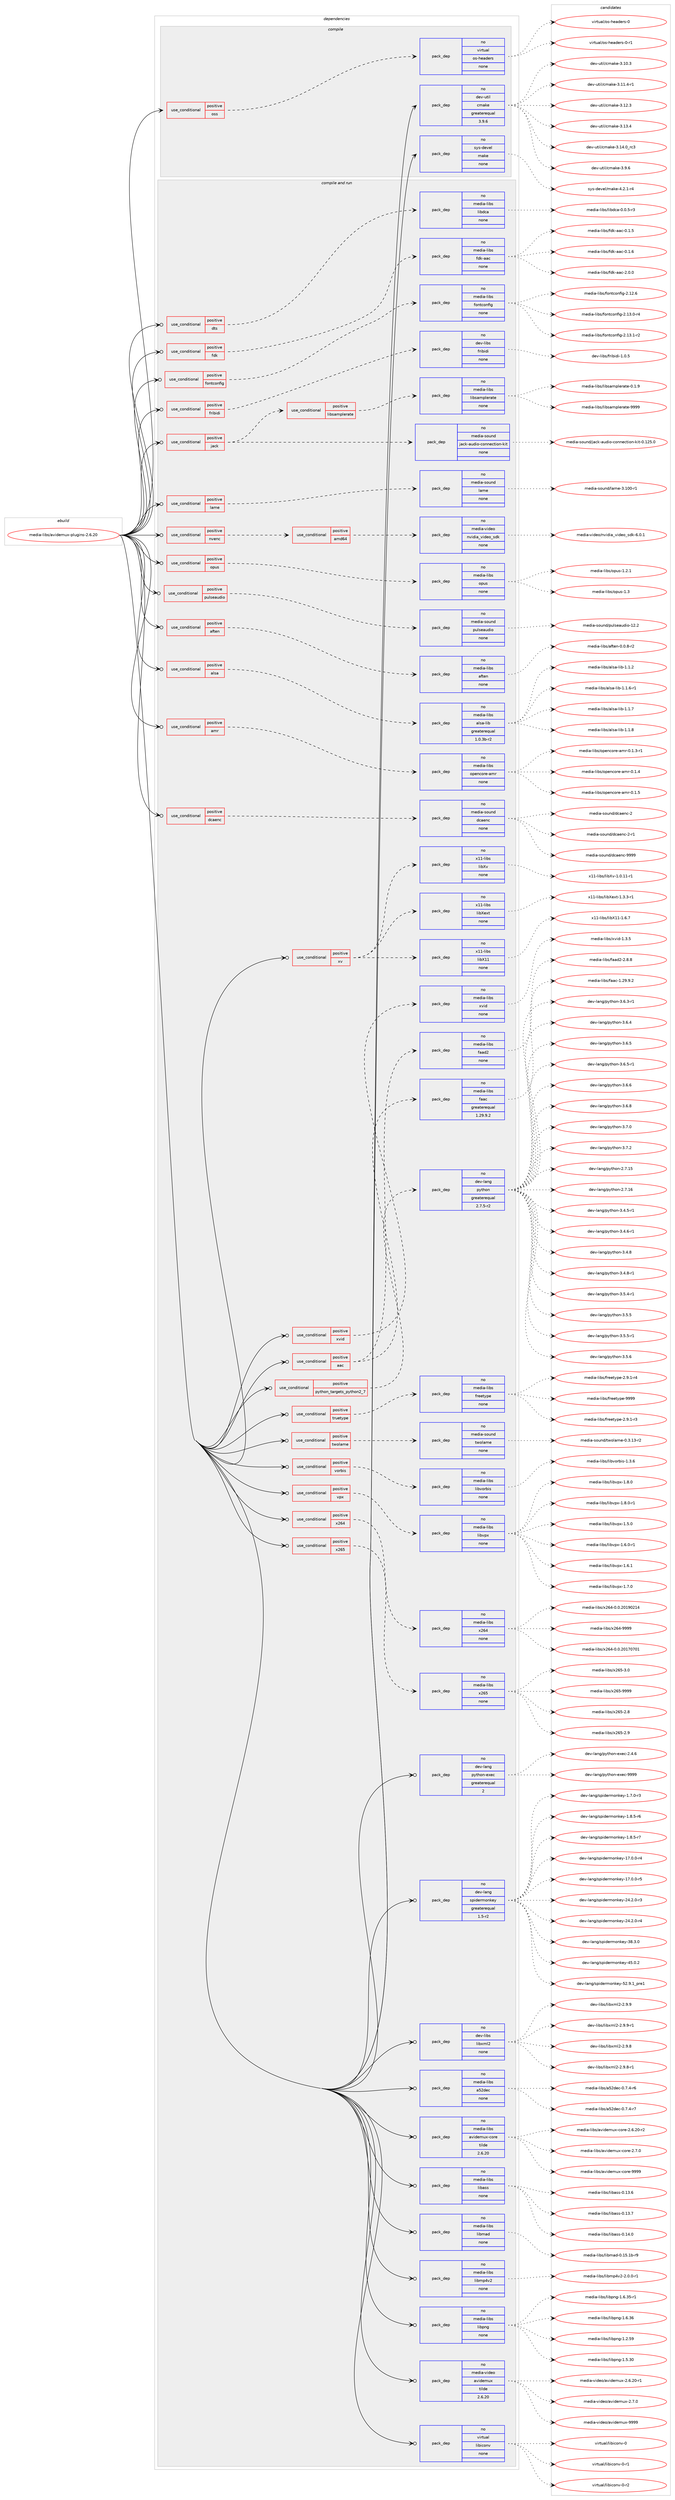 digraph prolog {

# *************
# Graph options
# *************

newrank=true;
concentrate=true;
compound=true;
graph [rankdir=LR,fontname=Helvetica,fontsize=10,ranksep=1.5];#, ranksep=2.5, nodesep=0.2];
edge  [arrowhead=vee];
node  [fontname=Helvetica,fontsize=10];

# **********
# The ebuild
# **********

subgraph cluster_leftcol {
color=gray;
rank=same;
label=<<i>ebuild</i>>;
id [label="media-libs/avidemux-plugins-2.6.20", color=red, width=4, href="../media-libs/avidemux-plugins-2.6.20.svg"];
}

# ****************
# The dependencies
# ****************

subgraph cluster_midcol {
color=gray;
label=<<i>dependencies</i>>;
subgraph cluster_compile {
fillcolor="#eeeeee";
style=filled;
label=<<i>compile</i>>;
subgraph cond433576 {
dependency1609105 [label=<<TABLE BORDER="0" CELLBORDER="1" CELLSPACING="0" CELLPADDING="4"><TR><TD ROWSPAN="3" CELLPADDING="10">use_conditional</TD></TR><TR><TD>positive</TD></TR><TR><TD>oss</TD></TR></TABLE>>, shape=none, color=red];
subgraph pack1149871 {
dependency1609106 [label=<<TABLE BORDER="0" CELLBORDER="1" CELLSPACING="0" CELLPADDING="4" WIDTH="220"><TR><TD ROWSPAN="6" CELLPADDING="30">pack_dep</TD></TR><TR><TD WIDTH="110">no</TD></TR><TR><TD>virtual</TD></TR><TR><TD>os-headers</TD></TR><TR><TD>none</TD></TR><TR><TD></TD></TR></TABLE>>, shape=none, color=blue];
}
dependency1609105:e -> dependency1609106:w [weight=20,style="dashed",arrowhead="vee"];
}
id:e -> dependency1609105:w [weight=20,style="solid",arrowhead="vee"];
subgraph pack1149872 {
dependency1609107 [label=<<TABLE BORDER="0" CELLBORDER="1" CELLSPACING="0" CELLPADDING="4" WIDTH="220"><TR><TD ROWSPAN="6" CELLPADDING="30">pack_dep</TD></TR><TR><TD WIDTH="110">no</TD></TR><TR><TD>dev-util</TD></TR><TR><TD>cmake</TD></TR><TR><TD>greaterequal</TD></TR><TR><TD>3.9.6</TD></TR></TABLE>>, shape=none, color=blue];
}
id:e -> dependency1609107:w [weight=20,style="solid",arrowhead="vee"];
subgraph pack1149873 {
dependency1609108 [label=<<TABLE BORDER="0" CELLBORDER="1" CELLSPACING="0" CELLPADDING="4" WIDTH="220"><TR><TD ROWSPAN="6" CELLPADDING="30">pack_dep</TD></TR><TR><TD WIDTH="110">no</TD></TR><TR><TD>sys-devel</TD></TR><TR><TD>make</TD></TR><TR><TD>none</TD></TR><TR><TD></TD></TR></TABLE>>, shape=none, color=blue];
}
id:e -> dependency1609108:w [weight=20,style="solid",arrowhead="vee"];
}
subgraph cluster_compileandrun {
fillcolor="#eeeeee";
style=filled;
label=<<i>compile and run</i>>;
subgraph cond433577 {
dependency1609109 [label=<<TABLE BORDER="0" CELLBORDER="1" CELLSPACING="0" CELLPADDING="4"><TR><TD ROWSPAN="3" CELLPADDING="10">use_conditional</TD></TR><TR><TD>positive</TD></TR><TR><TD>aac</TD></TR></TABLE>>, shape=none, color=red];
subgraph pack1149874 {
dependency1609110 [label=<<TABLE BORDER="0" CELLBORDER="1" CELLSPACING="0" CELLPADDING="4" WIDTH="220"><TR><TD ROWSPAN="6" CELLPADDING="30">pack_dep</TD></TR><TR><TD WIDTH="110">no</TD></TR><TR><TD>media-libs</TD></TR><TR><TD>faac</TD></TR><TR><TD>greaterequal</TD></TR><TR><TD>1.29.9.2</TD></TR></TABLE>>, shape=none, color=blue];
}
dependency1609109:e -> dependency1609110:w [weight=20,style="dashed",arrowhead="vee"];
subgraph pack1149875 {
dependency1609111 [label=<<TABLE BORDER="0" CELLBORDER="1" CELLSPACING="0" CELLPADDING="4" WIDTH="220"><TR><TD ROWSPAN="6" CELLPADDING="30">pack_dep</TD></TR><TR><TD WIDTH="110">no</TD></TR><TR><TD>media-libs</TD></TR><TR><TD>faad2</TD></TR><TR><TD>none</TD></TR><TR><TD></TD></TR></TABLE>>, shape=none, color=blue];
}
dependency1609109:e -> dependency1609111:w [weight=20,style="dashed",arrowhead="vee"];
}
id:e -> dependency1609109:w [weight=20,style="solid",arrowhead="odotvee"];
subgraph cond433578 {
dependency1609112 [label=<<TABLE BORDER="0" CELLBORDER="1" CELLSPACING="0" CELLPADDING="4"><TR><TD ROWSPAN="3" CELLPADDING="10">use_conditional</TD></TR><TR><TD>positive</TD></TR><TR><TD>aften</TD></TR></TABLE>>, shape=none, color=red];
subgraph pack1149876 {
dependency1609113 [label=<<TABLE BORDER="0" CELLBORDER="1" CELLSPACING="0" CELLPADDING="4" WIDTH="220"><TR><TD ROWSPAN="6" CELLPADDING="30">pack_dep</TD></TR><TR><TD WIDTH="110">no</TD></TR><TR><TD>media-libs</TD></TR><TR><TD>aften</TD></TR><TR><TD>none</TD></TR><TR><TD></TD></TR></TABLE>>, shape=none, color=blue];
}
dependency1609112:e -> dependency1609113:w [weight=20,style="dashed",arrowhead="vee"];
}
id:e -> dependency1609112:w [weight=20,style="solid",arrowhead="odotvee"];
subgraph cond433579 {
dependency1609114 [label=<<TABLE BORDER="0" CELLBORDER="1" CELLSPACING="0" CELLPADDING="4"><TR><TD ROWSPAN="3" CELLPADDING="10">use_conditional</TD></TR><TR><TD>positive</TD></TR><TR><TD>alsa</TD></TR></TABLE>>, shape=none, color=red];
subgraph pack1149877 {
dependency1609115 [label=<<TABLE BORDER="0" CELLBORDER="1" CELLSPACING="0" CELLPADDING="4" WIDTH="220"><TR><TD ROWSPAN="6" CELLPADDING="30">pack_dep</TD></TR><TR><TD WIDTH="110">no</TD></TR><TR><TD>media-libs</TD></TR><TR><TD>alsa-lib</TD></TR><TR><TD>greaterequal</TD></TR><TR><TD>1.0.3b-r2</TD></TR></TABLE>>, shape=none, color=blue];
}
dependency1609114:e -> dependency1609115:w [weight=20,style="dashed",arrowhead="vee"];
}
id:e -> dependency1609114:w [weight=20,style="solid",arrowhead="odotvee"];
subgraph cond433580 {
dependency1609116 [label=<<TABLE BORDER="0" CELLBORDER="1" CELLSPACING="0" CELLPADDING="4"><TR><TD ROWSPAN="3" CELLPADDING="10">use_conditional</TD></TR><TR><TD>positive</TD></TR><TR><TD>amr</TD></TR></TABLE>>, shape=none, color=red];
subgraph pack1149878 {
dependency1609117 [label=<<TABLE BORDER="0" CELLBORDER="1" CELLSPACING="0" CELLPADDING="4" WIDTH="220"><TR><TD ROWSPAN="6" CELLPADDING="30">pack_dep</TD></TR><TR><TD WIDTH="110">no</TD></TR><TR><TD>media-libs</TD></TR><TR><TD>opencore-amr</TD></TR><TR><TD>none</TD></TR><TR><TD></TD></TR></TABLE>>, shape=none, color=blue];
}
dependency1609116:e -> dependency1609117:w [weight=20,style="dashed",arrowhead="vee"];
}
id:e -> dependency1609116:w [weight=20,style="solid",arrowhead="odotvee"];
subgraph cond433581 {
dependency1609118 [label=<<TABLE BORDER="0" CELLBORDER="1" CELLSPACING="0" CELLPADDING="4"><TR><TD ROWSPAN="3" CELLPADDING="10">use_conditional</TD></TR><TR><TD>positive</TD></TR><TR><TD>dcaenc</TD></TR></TABLE>>, shape=none, color=red];
subgraph pack1149879 {
dependency1609119 [label=<<TABLE BORDER="0" CELLBORDER="1" CELLSPACING="0" CELLPADDING="4" WIDTH="220"><TR><TD ROWSPAN="6" CELLPADDING="30">pack_dep</TD></TR><TR><TD WIDTH="110">no</TD></TR><TR><TD>media-sound</TD></TR><TR><TD>dcaenc</TD></TR><TR><TD>none</TD></TR><TR><TD></TD></TR></TABLE>>, shape=none, color=blue];
}
dependency1609118:e -> dependency1609119:w [weight=20,style="dashed",arrowhead="vee"];
}
id:e -> dependency1609118:w [weight=20,style="solid",arrowhead="odotvee"];
subgraph cond433582 {
dependency1609120 [label=<<TABLE BORDER="0" CELLBORDER="1" CELLSPACING="0" CELLPADDING="4"><TR><TD ROWSPAN="3" CELLPADDING="10">use_conditional</TD></TR><TR><TD>positive</TD></TR><TR><TD>dts</TD></TR></TABLE>>, shape=none, color=red];
subgraph pack1149880 {
dependency1609121 [label=<<TABLE BORDER="0" CELLBORDER="1" CELLSPACING="0" CELLPADDING="4" WIDTH="220"><TR><TD ROWSPAN="6" CELLPADDING="30">pack_dep</TD></TR><TR><TD WIDTH="110">no</TD></TR><TR><TD>media-libs</TD></TR><TR><TD>libdca</TD></TR><TR><TD>none</TD></TR><TR><TD></TD></TR></TABLE>>, shape=none, color=blue];
}
dependency1609120:e -> dependency1609121:w [weight=20,style="dashed",arrowhead="vee"];
}
id:e -> dependency1609120:w [weight=20,style="solid",arrowhead="odotvee"];
subgraph cond433583 {
dependency1609122 [label=<<TABLE BORDER="0" CELLBORDER="1" CELLSPACING="0" CELLPADDING="4"><TR><TD ROWSPAN="3" CELLPADDING="10">use_conditional</TD></TR><TR><TD>positive</TD></TR><TR><TD>fdk</TD></TR></TABLE>>, shape=none, color=red];
subgraph pack1149881 {
dependency1609123 [label=<<TABLE BORDER="0" CELLBORDER="1" CELLSPACING="0" CELLPADDING="4" WIDTH="220"><TR><TD ROWSPAN="6" CELLPADDING="30">pack_dep</TD></TR><TR><TD WIDTH="110">no</TD></TR><TR><TD>media-libs</TD></TR><TR><TD>fdk-aac</TD></TR><TR><TD>none</TD></TR><TR><TD></TD></TR></TABLE>>, shape=none, color=blue];
}
dependency1609122:e -> dependency1609123:w [weight=20,style="dashed",arrowhead="vee"];
}
id:e -> dependency1609122:w [weight=20,style="solid",arrowhead="odotvee"];
subgraph cond433584 {
dependency1609124 [label=<<TABLE BORDER="0" CELLBORDER="1" CELLSPACING="0" CELLPADDING="4"><TR><TD ROWSPAN="3" CELLPADDING="10">use_conditional</TD></TR><TR><TD>positive</TD></TR><TR><TD>fontconfig</TD></TR></TABLE>>, shape=none, color=red];
subgraph pack1149882 {
dependency1609125 [label=<<TABLE BORDER="0" CELLBORDER="1" CELLSPACING="0" CELLPADDING="4" WIDTH="220"><TR><TD ROWSPAN="6" CELLPADDING="30">pack_dep</TD></TR><TR><TD WIDTH="110">no</TD></TR><TR><TD>media-libs</TD></TR><TR><TD>fontconfig</TD></TR><TR><TD>none</TD></TR><TR><TD></TD></TR></TABLE>>, shape=none, color=blue];
}
dependency1609124:e -> dependency1609125:w [weight=20,style="dashed",arrowhead="vee"];
}
id:e -> dependency1609124:w [weight=20,style="solid",arrowhead="odotvee"];
subgraph cond433585 {
dependency1609126 [label=<<TABLE BORDER="0" CELLBORDER="1" CELLSPACING="0" CELLPADDING="4"><TR><TD ROWSPAN="3" CELLPADDING="10">use_conditional</TD></TR><TR><TD>positive</TD></TR><TR><TD>fribidi</TD></TR></TABLE>>, shape=none, color=red];
subgraph pack1149883 {
dependency1609127 [label=<<TABLE BORDER="0" CELLBORDER="1" CELLSPACING="0" CELLPADDING="4" WIDTH="220"><TR><TD ROWSPAN="6" CELLPADDING="30">pack_dep</TD></TR><TR><TD WIDTH="110">no</TD></TR><TR><TD>dev-libs</TD></TR><TR><TD>fribidi</TD></TR><TR><TD>none</TD></TR><TR><TD></TD></TR></TABLE>>, shape=none, color=blue];
}
dependency1609126:e -> dependency1609127:w [weight=20,style="dashed",arrowhead="vee"];
}
id:e -> dependency1609126:w [weight=20,style="solid",arrowhead="odotvee"];
subgraph cond433586 {
dependency1609128 [label=<<TABLE BORDER="0" CELLBORDER="1" CELLSPACING="0" CELLPADDING="4"><TR><TD ROWSPAN="3" CELLPADDING="10">use_conditional</TD></TR><TR><TD>positive</TD></TR><TR><TD>jack</TD></TR></TABLE>>, shape=none, color=red];
subgraph pack1149884 {
dependency1609129 [label=<<TABLE BORDER="0" CELLBORDER="1" CELLSPACING="0" CELLPADDING="4" WIDTH="220"><TR><TD ROWSPAN="6" CELLPADDING="30">pack_dep</TD></TR><TR><TD WIDTH="110">no</TD></TR><TR><TD>media-sound</TD></TR><TR><TD>jack-audio-connection-kit</TD></TR><TR><TD>none</TD></TR><TR><TD></TD></TR></TABLE>>, shape=none, color=blue];
}
dependency1609128:e -> dependency1609129:w [weight=20,style="dashed",arrowhead="vee"];
subgraph cond433587 {
dependency1609130 [label=<<TABLE BORDER="0" CELLBORDER="1" CELLSPACING="0" CELLPADDING="4"><TR><TD ROWSPAN="3" CELLPADDING="10">use_conditional</TD></TR><TR><TD>positive</TD></TR><TR><TD>libsamplerate</TD></TR></TABLE>>, shape=none, color=red];
subgraph pack1149885 {
dependency1609131 [label=<<TABLE BORDER="0" CELLBORDER="1" CELLSPACING="0" CELLPADDING="4" WIDTH="220"><TR><TD ROWSPAN="6" CELLPADDING="30">pack_dep</TD></TR><TR><TD WIDTH="110">no</TD></TR><TR><TD>media-libs</TD></TR><TR><TD>libsamplerate</TD></TR><TR><TD>none</TD></TR><TR><TD></TD></TR></TABLE>>, shape=none, color=blue];
}
dependency1609130:e -> dependency1609131:w [weight=20,style="dashed",arrowhead="vee"];
}
dependency1609128:e -> dependency1609130:w [weight=20,style="dashed",arrowhead="vee"];
}
id:e -> dependency1609128:w [weight=20,style="solid",arrowhead="odotvee"];
subgraph cond433588 {
dependency1609132 [label=<<TABLE BORDER="0" CELLBORDER="1" CELLSPACING="0" CELLPADDING="4"><TR><TD ROWSPAN="3" CELLPADDING="10">use_conditional</TD></TR><TR><TD>positive</TD></TR><TR><TD>lame</TD></TR></TABLE>>, shape=none, color=red];
subgraph pack1149886 {
dependency1609133 [label=<<TABLE BORDER="0" CELLBORDER="1" CELLSPACING="0" CELLPADDING="4" WIDTH="220"><TR><TD ROWSPAN="6" CELLPADDING="30">pack_dep</TD></TR><TR><TD WIDTH="110">no</TD></TR><TR><TD>media-sound</TD></TR><TR><TD>lame</TD></TR><TR><TD>none</TD></TR><TR><TD></TD></TR></TABLE>>, shape=none, color=blue];
}
dependency1609132:e -> dependency1609133:w [weight=20,style="dashed",arrowhead="vee"];
}
id:e -> dependency1609132:w [weight=20,style="solid",arrowhead="odotvee"];
subgraph cond433589 {
dependency1609134 [label=<<TABLE BORDER="0" CELLBORDER="1" CELLSPACING="0" CELLPADDING="4"><TR><TD ROWSPAN="3" CELLPADDING="10">use_conditional</TD></TR><TR><TD>positive</TD></TR><TR><TD>nvenc</TD></TR></TABLE>>, shape=none, color=red];
subgraph cond433590 {
dependency1609135 [label=<<TABLE BORDER="0" CELLBORDER="1" CELLSPACING="0" CELLPADDING="4"><TR><TD ROWSPAN="3" CELLPADDING="10">use_conditional</TD></TR><TR><TD>positive</TD></TR><TR><TD>amd64</TD></TR></TABLE>>, shape=none, color=red];
subgraph pack1149887 {
dependency1609136 [label=<<TABLE BORDER="0" CELLBORDER="1" CELLSPACING="0" CELLPADDING="4" WIDTH="220"><TR><TD ROWSPAN="6" CELLPADDING="30">pack_dep</TD></TR><TR><TD WIDTH="110">no</TD></TR><TR><TD>media-video</TD></TR><TR><TD>nvidia_video_sdk</TD></TR><TR><TD>none</TD></TR><TR><TD></TD></TR></TABLE>>, shape=none, color=blue];
}
dependency1609135:e -> dependency1609136:w [weight=20,style="dashed",arrowhead="vee"];
}
dependency1609134:e -> dependency1609135:w [weight=20,style="dashed",arrowhead="vee"];
}
id:e -> dependency1609134:w [weight=20,style="solid",arrowhead="odotvee"];
subgraph cond433591 {
dependency1609137 [label=<<TABLE BORDER="0" CELLBORDER="1" CELLSPACING="0" CELLPADDING="4"><TR><TD ROWSPAN="3" CELLPADDING="10">use_conditional</TD></TR><TR><TD>positive</TD></TR><TR><TD>opus</TD></TR></TABLE>>, shape=none, color=red];
subgraph pack1149888 {
dependency1609138 [label=<<TABLE BORDER="0" CELLBORDER="1" CELLSPACING="0" CELLPADDING="4" WIDTH="220"><TR><TD ROWSPAN="6" CELLPADDING="30">pack_dep</TD></TR><TR><TD WIDTH="110">no</TD></TR><TR><TD>media-libs</TD></TR><TR><TD>opus</TD></TR><TR><TD>none</TD></TR><TR><TD></TD></TR></TABLE>>, shape=none, color=blue];
}
dependency1609137:e -> dependency1609138:w [weight=20,style="dashed",arrowhead="vee"];
}
id:e -> dependency1609137:w [weight=20,style="solid",arrowhead="odotvee"];
subgraph cond433592 {
dependency1609139 [label=<<TABLE BORDER="0" CELLBORDER="1" CELLSPACING="0" CELLPADDING="4"><TR><TD ROWSPAN="3" CELLPADDING="10">use_conditional</TD></TR><TR><TD>positive</TD></TR><TR><TD>pulseaudio</TD></TR></TABLE>>, shape=none, color=red];
subgraph pack1149889 {
dependency1609140 [label=<<TABLE BORDER="0" CELLBORDER="1" CELLSPACING="0" CELLPADDING="4" WIDTH="220"><TR><TD ROWSPAN="6" CELLPADDING="30">pack_dep</TD></TR><TR><TD WIDTH="110">no</TD></TR><TR><TD>media-sound</TD></TR><TR><TD>pulseaudio</TD></TR><TR><TD>none</TD></TR><TR><TD></TD></TR></TABLE>>, shape=none, color=blue];
}
dependency1609139:e -> dependency1609140:w [weight=20,style="dashed",arrowhead="vee"];
}
id:e -> dependency1609139:w [weight=20,style="solid",arrowhead="odotvee"];
subgraph cond433593 {
dependency1609141 [label=<<TABLE BORDER="0" CELLBORDER="1" CELLSPACING="0" CELLPADDING="4"><TR><TD ROWSPAN="3" CELLPADDING="10">use_conditional</TD></TR><TR><TD>positive</TD></TR><TR><TD>python_targets_python2_7</TD></TR></TABLE>>, shape=none, color=red];
subgraph pack1149890 {
dependency1609142 [label=<<TABLE BORDER="0" CELLBORDER="1" CELLSPACING="0" CELLPADDING="4" WIDTH="220"><TR><TD ROWSPAN="6" CELLPADDING="30">pack_dep</TD></TR><TR><TD WIDTH="110">no</TD></TR><TR><TD>dev-lang</TD></TR><TR><TD>python</TD></TR><TR><TD>greaterequal</TD></TR><TR><TD>2.7.5-r2</TD></TR></TABLE>>, shape=none, color=blue];
}
dependency1609141:e -> dependency1609142:w [weight=20,style="dashed",arrowhead="vee"];
}
id:e -> dependency1609141:w [weight=20,style="solid",arrowhead="odotvee"];
subgraph cond433594 {
dependency1609143 [label=<<TABLE BORDER="0" CELLBORDER="1" CELLSPACING="0" CELLPADDING="4"><TR><TD ROWSPAN="3" CELLPADDING="10">use_conditional</TD></TR><TR><TD>positive</TD></TR><TR><TD>truetype</TD></TR></TABLE>>, shape=none, color=red];
subgraph pack1149891 {
dependency1609144 [label=<<TABLE BORDER="0" CELLBORDER="1" CELLSPACING="0" CELLPADDING="4" WIDTH="220"><TR><TD ROWSPAN="6" CELLPADDING="30">pack_dep</TD></TR><TR><TD WIDTH="110">no</TD></TR><TR><TD>media-libs</TD></TR><TR><TD>freetype</TD></TR><TR><TD>none</TD></TR><TR><TD></TD></TR></TABLE>>, shape=none, color=blue];
}
dependency1609143:e -> dependency1609144:w [weight=20,style="dashed",arrowhead="vee"];
}
id:e -> dependency1609143:w [weight=20,style="solid",arrowhead="odotvee"];
subgraph cond433595 {
dependency1609145 [label=<<TABLE BORDER="0" CELLBORDER="1" CELLSPACING="0" CELLPADDING="4"><TR><TD ROWSPAN="3" CELLPADDING="10">use_conditional</TD></TR><TR><TD>positive</TD></TR><TR><TD>twolame</TD></TR></TABLE>>, shape=none, color=red];
subgraph pack1149892 {
dependency1609146 [label=<<TABLE BORDER="0" CELLBORDER="1" CELLSPACING="0" CELLPADDING="4" WIDTH="220"><TR><TD ROWSPAN="6" CELLPADDING="30">pack_dep</TD></TR><TR><TD WIDTH="110">no</TD></TR><TR><TD>media-sound</TD></TR><TR><TD>twolame</TD></TR><TR><TD>none</TD></TR><TR><TD></TD></TR></TABLE>>, shape=none, color=blue];
}
dependency1609145:e -> dependency1609146:w [weight=20,style="dashed",arrowhead="vee"];
}
id:e -> dependency1609145:w [weight=20,style="solid",arrowhead="odotvee"];
subgraph cond433596 {
dependency1609147 [label=<<TABLE BORDER="0" CELLBORDER="1" CELLSPACING="0" CELLPADDING="4"><TR><TD ROWSPAN="3" CELLPADDING="10">use_conditional</TD></TR><TR><TD>positive</TD></TR><TR><TD>vorbis</TD></TR></TABLE>>, shape=none, color=red];
subgraph pack1149893 {
dependency1609148 [label=<<TABLE BORDER="0" CELLBORDER="1" CELLSPACING="0" CELLPADDING="4" WIDTH="220"><TR><TD ROWSPAN="6" CELLPADDING="30">pack_dep</TD></TR><TR><TD WIDTH="110">no</TD></TR><TR><TD>media-libs</TD></TR><TR><TD>libvorbis</TD></TR><TR><TD>none</TD></TR><TR><TD></TD></TR></TABLE>>, shape=none, color=blue];
}
dependency1609147:e -> dependency1609148:w [weight=20,style="dashed",arrowhead="vee"];
}
id:e -> dependency1609147:w [weight=20,style="solid",arrowhead="odotvee"];
subgraph cond433597 {
dependency1609149 [label=<<TABLE BORDER="0" CELLBORDER="1" CELLSPACING="0" CELLPADDING="4"><TR><TD ROWSPAN="3" CELLPADDING="10">use_conditional</TD></TR><TR><TD>positive</TD></TR><TR><TD>vpx</TD></TR></TABLE>>, shape=none, color=red];
subgraph pack1149894 {
dependency1609150 [label=<<TABLE BORDER="0" CELLBORDER="1" CELLSPACING="0" CELLPADDING="4" WIDTH="220"><TR><TD ROWSPAN="6" CELLPADDING="30">pack_dep</TD></TR><TR><TD WIDTH="110">no</TD></TR><TR><TD>media-libs</TD></TR><TR><TD>libvpx</TD></TR><TR><TD>none</TD></TR><TR><TD></TD></TR></TABLE>>, shape=none, color=blue];
}
dependency1609149:e -> dependency1609150:w [weight=20,style="dashed",arrowhead="vee"];
}
id:e -> dependency1609149:w [weight=20,style="solid",arrowhead="odotvee"];
subgraph cond433598 {
dependency1609151 [label=<<TABLE BORDER="0" CELLBORDER="1" CELLSPACING="0" CELLPADDING="4"><TR><TD ROWSPAN="3" CELLPADDING="10">use_conditional</TD></TR><TR><TD>positive</TD></TR><TR><TD>x264</TD></TR></TABLE>>, shape=none, color=red];
subgraph pack1149895 {
dependency1609152 [label=<<TABLE BORDER="0" CELLBORDER="1" CELLSPACING="0" CELLPADDING="4" WIDTH="220"><TR><TD ROWSPAN="6" CELLPADDING="30">pack_dep</TD></TR><TR><TD WIDTH="110">no</TD></TR><TR><TD>media-libs</TD></TR><TR><TD>x264</TD></TR><TR><TD>none</TD></TR><TR><TD></TD></TR></TABLE>>, shape=none, color=blue];
}
dependency1609151:e -> dependency1609152:w [weight=20,style="dashed",arrowhead="vee"];
}
id:e -> dependency1609151:w [weight=20,style="solid",arrowhead="odotvee"];
subgraph cond433599 {
dependency1609153 [label=<<TABLE BORDER="0" CELLBORDER="1" CELLSPACING="0" CELLPADDING="4"><TR><TD ROWSPAN="3" CELLPADDING="10">use_conditional</TD></TR><TR><TD>positive</TD></TR><TR><TD>x265</TD></TR></TABLE>>, shape=none, color=red];
subgraph pack1149896 {
dependency1609154 [label=<<TABLE BORDER="0" CELLBORDER="1" CELLSPACING="0" CELLPADDING="4" WIDTH="220"><TR><TD ROWSPAN="6" CELLPADDING="30">pack_dep</TD></TR><TR><TD WIDTH="110">no</TD></TR><TR><TD>media-libs</TD></TR><TR><TD>x265</TD></TR><TR><TD>none</TD></TR><TR><TD></TD></TR></TABLE>>, shape=none, color=blue];
}
dependency1609153:e -> dependency1609154:w [weight=20,style="dashed",arrowhead="vee"];
}
id:e -> dependency1609153:w [weight=20,style="solid",arrowhead="odotvee"];
subgraph cond433600 {
dependency1609155 [label=<<TABLE BORDER="0" CELLBORDER="1" CELLSPACING="0" CELLPADDING="4"><TR><TD ROWSPAN="3" CELLPADDING="10">use_conditional</TD></TR><TR><TD>positive</TD></TR><TR><TD>xv</TD></TR></TABLE>>, shape=none, color=red];
subgraph pack1149897 {
dependency1609156 [label=<<TABLE BORDER="0" CELLBORDER="1" CELLSPACING="0" CELLPADDING="4" WIDTH="220"><TR><TD ROWSPAN="6" CELLPADDING="30">pack_dep</TD></TR><TR><TD WIDTH="110">no</TD></TR><TR><TD>x11-libs</TD></TR><TR><TD>libX11</TD></TR><TR><TD>none</TD></TR><TR><TD></TD></TR></TABLE>>, shape=none, color=blue];
}
dependency1609155:e -> dependency1609156:w [weight=20,style="dashed",arrowhead="vee"];
subgraph pack1149898 {
dependency1609157 [label=<<TABLE BORDER="0" CELLBORDER="1" CELLSPACING="0" CELLPADDING="4" WIDTH="220"><TR><TD ROWSPAN="6" CELLPADDING="30">pack_dep</TD></TR><TR><TD WIDTH="110">no</TD></TR><TR><TD>x11-libs</TD></TR><TR><TD>libXext</TD></TR><TR><TD>none</TD></TR><TR><TD></TD></TR></TABLE>>, shape=none, color=blue];
}
dependency1609155:e -> dependency1609157:w [weight=20,style="dashed",arrowhead="vee"];
subgraph pack1149899 {
dependency1609158 [label=<<TABLE BORDER="0" CELLBORDER="1" CELLSPACING="0" CELLPADDING="4" WIDTH="220"><TR><TD ROWSPAN="6" CELLPADDING="30">pack_dep</TD></TR><TR><TD WIDTH="110">no</TD></TR><TR><TD>x11-libs</TD></TR><TR><TD>libXv</TD></TR><TR><TD>none</TD></TR><TR><TD></TD></TR></TABLE>>, shape=none, color=blue];
}
dependency1609155:e -> dependency1609158:w [weight=20,style="dashed",arrowhead="vee"];
}
id:e -> dependency1609155:w [weight=20,style="solid",arrowhead="odotvee"];
subgraph cond433601 {
dependency1609159 [label=<<TABLE BORDER="0" CELLBORDER="1" CELLSPACING="0" CELLPADDING="4"><TR><TD ROWSPAN="3" CELLPADDING="10">use_conditional</TD></TR><TR><TD>positive</TD></TR><TR><TD>xvid</TD></TR></TABLE>>, shape=none, color=red];
subgraph pack1149900 {
dependency1609160 [label=<<TABLE BORDER="0" CELLBORDER="1" CELLSPACING="0" CELLPADDING="4" WIDTH="220"><TR><TD ROWSPAN="6" CELLPADDING="30">pack_dep</TD></TR><TR><TD WIDTH="110">no</TD></TR><TR><TD>media-libs</TD></TR><TR><TD>xvid</TD></TR><TR><TD>none</TD></TR><TR><TD></TD></TR></TABLE>>, shape=none, color=blue];
}
dependency1609159:e -> dependency1609160:w [weight=20,style="dashed",arrowhead="vee"];
}
id:e -> dependency1609159:w [weight=20,style="solid",arrowhead="odotvee"];
subgraph pack1149901 {
dependency1609161 [label=<<TABLE BORDER="0" CELLBORDER="1" CELLSPACING="0" CELLPADDING="4" WIDTH="220"><TR><TD ROWSPAN="6" CELLPADDING="30">pack_dep</TD></TR><TR><TD WIDTH="110">no</TD></TR><TR><TD>dev-lang</TD></TR><TR><TD>python-exec</TD></TR><TR><TD>greaterequal</TD></TR><TR><TD>2</TD></TR></TABLE>>, shape=none, color=blue];
}
id:e -> dependency1609161:w [weight=20,style="solid",arrowhead="odotvee"];
subgraph pack1149902 {
dependency1609162 [label=<<TABLE BORDER="0" CELLBORDER="1" CELLSPACING="0" CELLPADDING="4" WIDTH="220"><TR><TD ROWSPAN="6" CELLPADDING="30">pack_dep</TD></TR><TR><TD WIDTH="110">no</TD></TR><TR><TD>dev-lang</TD></TR><TR><TD>spidermonkey</TD></TR><TR><TD>greaterequal</TD></TR><TR><TD>1.5-r2</TD></TR></TABLE>>, shape=none, color=blue];
}
id:e -> dependency1609162:w [weight=20,style="solid",arrowhead="odotvee"];
subgraph pack1149903 {
dependency1609163 [label=<<TABLE BORDER="0" CELLBORDER="1" CELLSPACING="0" CELLPADDING="4" WIDTH="220"><TR><TD ROWSPAN="6" CELLPADDING="30">pack_dep</TD></TR><TR><TD WIDTH="110">no</TD></TR><TR><TD>dev-libs</TD></TR><TR><TD>libxml2</TD></TR><TR><TD>none</TD></TR><TR><TD></TD></TR></TABLE>>, shape=none, color=blue];
}
id:e -> dependency1609163:w [weight=20,style="solid",arrowhead="odotvee"];
subgraph pack1149904 {
dependency1609164 [label=<<TABLE BORDER="0" CELLBORDER="1" CELLSPACING="0" CELLPADDING="4" WIDTH="220"><TR><TD ROWSPAN="6" CELLPADDING="30">pack_dep</TD></TR><TR><TD WIDTH="110">no</TD></TR><TR><TD>media-libs</TD></TR><TR><TD>a52dec</TD></TR><TR><TD>none</TD></TR><TR><TD></TD></TR></TABLE>>, shape=none, color=blue];
}
id:e -> dependency1609164:w [weight=20,style="solid",arrowhead="odotvee"];
subgraph pack1149905 {
dependency1609165 [label=<<TABLE BORDER="0" CELLBORDER="1" CELLSPACING="0" CELLPADDING="4" WIDTH="220"><TR><TD ROWSPAN="6" CELLPADDING="30">pack_dep</TD></TR><TR><TD WIDTH="110">no</TD></TR><TR><TD>media-libs</TD></TR><TR><TD>avidemux-core</TD></TR><TR><TD>tilde</TD></TR><TR><TD>2.6.20</TD></TR></TABLE>>, shape=none, color=blue];
}
id:e -> dependency1609165:w [weight=20,style="solid",arrowhead="odotvee"];
subgraph pack1149906 {
dependency1609166 [label=<<TABLE BORDER="0" CELLBORDER="1" CELLSPACING="0" CELLPADDING="4" WIDTH="220"><TR><TD ROWSPAN="6" CELLPADDING="30">pack_dep</TD></TR><TR><TD WIDTH="110">no</TD></TR><TR><TD>media-libs</TD></TR><TR><TD>libass</TD></TR><TR><TD>none</TD></TR><TR><TD></TD></TR></TABLE>>, shape=none, color=blue];
}
id:e -> dependency1609166:w [weight=20,style="solid",arrowhead="odotvee"];
subgraph pack1149907 {
dependency1609167 [label=<<TABLE BORDER="0" CELLBORDER="1" CELLSPACING="0" CELLPADDING="4" WIDTH="220"><TR><TD ROWSPAN="6" CELLPADDING="30">pack_dep</TD></TR><TR><TD WIDTH="110">no</TD></TR><TR><TD>media-libs</TD></TR><TR><TD>libmad</TD></TR><TR><TD>none</TD></TR><TR><TD></TD></TR></TABLE>>, shape=none, color=blue];
}
id:e -> dependency1609167:w [weight=20,style="solid",arrowhead="odotvee"];
subgraph pack1149908 {
dependency1609168 [label=<<TABLE BORDER="0" CELLBORDER="1" CELLSPACING="0" CELLPADDING="4" WIDTH="220"><TR><TD ROWSPAN="6" CELLPADDING="30">pack_dep</TD></TR><TR><TD WIDTH="110">no</TD></TR><TR><TD>media-libs</TD></TR><TR><TD>libmp4v2</TD></TR><TR><TD>none</TD></TR><TR><TD></TD></TR></TABLE>>, shape=none, color=blue];
}
id:e -> dependency1609168:w [weight=20,style="solid",arrowhead="odotvee"];
subgraph pack1149909 {
dependency1609169 [label=<<TABLE BORDER="0" CELLBORDER="1" CELLSPACING="0" CELLPADDING="4" WIDTH="220"><TR><TD ROWSPAN="6" CELLPADDING="30">pack_dep</TD></TR><TR><TD WIDTH="110">no</TD></TR><TR><TD>media-libs</TD></TR><TR><TD>libpng</TD></TR><TR><TD>none</TD></TR><TR><TD></TD></TR></TABLE>>, shape=none, color=blue];
}
id:e -> dependency1609169:w [weight=20,style="solid",arrowhead="odotvee"];
subgraph pack1149910 {
dependency1609170 [label=<<TABLE BORDER="0" CELLBORDER="1" CELLSPACING="0" CELLPADDING="4" WIDTH="220"><TR><TD ROWSPAN="6" CELLPADDING="30">pack_dep</TD></TR><TR><TD WIDTH="110">no</TD></TR><TR><TD>media-video</TD></TR><TR><TD>avidemux</TD></TR><TR><TD>tilde</TD></TR><TR><TD>2.6.20</TD></TR></TABLE>>, shape=none, color=blue];
}
id:e -> dependency1609170:w [weight=20,style="solid",arrowhead="odotvee"];
subgraph pack1149911 {
dependency1609171 [label=<<TABLE BORDER="0" CELLBORDER="1" CELLSPACING="0" CELLPADDING="4" WIDTH="220"><TR><TD ROWSPAN="6" CELLPADDING="30">pack_dep</TD></TR><TR><TD WIDTH="110">no</TD></TR><TR><TD>virtual</TD></TR><TR><TD>libiconv</TD></TR><TR><TD>none</TD></TR><TR><TD></TD></TR></TABLE>>, shape=none, color=blue];
}
id:e -> dependency1609171:w [weight=20,style="solid",arrowhead="odotvee"];
}
subgraph cluster_run {
fillcolor="#eeeeee";
style=filled;
label=<<i>run</i>>;
}
}

# **************
# The candidates
# **************

subgraph cluster_choices {
rank=same;
color=gray;
label=<<i>candidates</i>>;

subgraph choice1149871 {
color=black;
nodesep=1;
choice118105114116117971084711111545104101971001011141154548 [label="virtual/os-headers-0", color=red, width=4,href="../virtual/os-headers-0.svg"];
choice1181051141161179710847111115451041019710010111411545484511449 [label="virtual/os-headers-0-r1", color=red, width=4,href="../virtual/os-headers-0-r1.svg"];
dependency1609106:e -> choice118105114116117971084711111545104101971001011141154548:w [style=dotted,weight="100"];
dependency1609106:e -> choice1181051141161179710847111115451041019710010111411545484511449:w [style=dotted,weight="100"];
}
subgraph choice1149872 {
color=black;
nodesep=1;
choice1001011184511711610510847991099710710145514649484651 [label="dev-util/cmake-3.10.3", color=red, width=4,href="../dev-util/cmake-3.10.3.svg"];
choice10010111845117116105108479910997107101455146494946524511449 [label="dev-util/cmake-3.11.4-r1", color=red, width=4,href="../dev-util/cmake-3.11.4-r1.svg"];
choice1001011184511711610510847991099710710145514649504651 [label="dev-util/cmake-3.12.3", color=red, width=4,href="../dev-util/cmake-3.12.3.svg"];
choice1001011184511711610510847991099710710145514649514652 [label="dev-util/cmake-3.13.4", color=red, width=4,href="../dev-util/cmake-3.13.4.svg"];
choice1001011184511711610510847991099710710145514649524648951149951 [label="dev-util/cmake-3.14.0_rc3", color=red, width=4,href="../dev-util/cmake-3.14.0_rc3.svg"];
choice10010111845117116105108479910997107101455146574654 [label="dev-util/cmake-3.9.6", color=red, width=4,href="../dev-util/cmake-3.9.6.svg"];
dependency1609107:e -> choice1001011184511711610510847991099710710145514649484651:w [style=dotted,weight="100"];
dependency1609107:e -> choice10010111845117116105108479910997107101455146494946524511449:w [style=dotted,weight="100"];
dependency1609107:e -> choice1001011184511711610510847991099710710145514649504651:w [style=dotted,weight="100"];
dependency1609107:e -> choice1001011184511711610510847991099710710145514649514652:w [style=dotted,weight="100"];
dependency1609107:e -> choice1001011184511711610510847991099710710145514649524648951149951:w [style=dotted,weight="100"];
dependency1609107:e -> choice10010111845117116105108479910997107101455146574654:w [style=dotted,weight="100"];
}
subgraph choice1149873 {
color=black;
nodesep=1;
choice1151211154510010111810110847109971071014552465046494511452 [label="sys-devel/make-4.2.1-r4", color=red, width=4,href="../sys-devel/make-4.2.1-r4.svg"];
dependency1609108:e -> choice1151211154510010111810110847109971071014552465046494511452:w [style=dotted,weight="100"];
}
subgraph choice1149874 {
color=black;
nodesep=1;
choice10910110010597451081059811547102979799454946505746574650 [label="media-libs/faac-1.29.9.2", color=red, width=4,href="../media-libs/faac-1.29.9.2.svg"];
dependency1609110:e -> choice10910110010597451081059811547102979799454946505746574650:w [style=dotted,weight="100"];
}
subgraph choice1149875 {
color=black;
nodesep=1;
choice10910110010597451081059811547102979710050455046564656 [label="media-libs/faad2-2.8.8", color=red, width=4,href="../media-libs/faad2-2.8.8.svg"];
dependency1609111:e -> choice10910110010597451081059811547102979710050455046564656:w [style=dotted,weight="100"];
}
subgraph choice1149876 {
color=black;
nodesep=1;
choice10910110010597451081059811547971021161011104548464846564511450 [label="media-libs/aften-0.0.8-r2", color=red, width=4,href="../media-libs/aften-0.0.8-r2.svg"];
dependency1609113:e -> choice10910110010597451081059811547971021161011104548464846564511450:w [style=dotted,weight="100"];
}
subgraph choice1149877 {
color=black;
nodesep=1;
choice1091011001059745108105981154797108115974510810598454946494650 [label="media-libs/alsa-lib-1.1.2", color=red, width=4,href="../media-libs/alsa-lib-1.1.2.svg"];
choice10910110010597451081059811547971081159745108105984549464946544511449 [label="media-libs/alsa-lib-1.1.6-r1", color=red, width=4,href="../media-libs/alsa-lib-1.1.6-r1.svg"];
choice1091011001059745108105981154797108115974510810598454946494655 [label="media-libs/alsa-lib-1.1.7", color=red, width=4,href="../media-libs/alsa-lib-1.1.7.svg"];
choice1091011001059745108105981154797108115974510810598454946494656 [label="media-libs/alsa-lib-1.1.8", color=red, width=4,href="../media-libs/alsa-lib-1.1.8.svg"];
dependency1609115:e -> choice1091011001059745108105981154797108115974510810598454946494650:w [style=dotted,weight="100"];
dependency1609115:e -> choice10910110010597451081059811547971081159745108105984549464946544511449:w [style=dotted,weight="100"];
dependency1609115:e -> choice1091011001059745108105981154797108115974510810598454946494655:w [style=dotted,weight="100"];
dependency1609115:e -> choice1091011001059745108105981154797108115974510810598454946494656:w [style=dotted,weight="100"];
}
subgraph choice1149878 {
color=black;
nodesep=1;
choice109101100105974510810598115471111121011109911111410145971091144548464946514511449 [label="media-libs/opencore-amr-0.1.3-r1", color=red, width=4,href="../media-libs/opencore-amr-0.1.3-r1.svg"];
choice10910110010597451081059811547111112101110991111141014597109114454846494652 [label="media-libs/opencore-amr-0.1.4", color=red, width=4,href="../media-libs/opencore-amr-0.1.4.svg"];
choice10910110010597451081059811547111112101110991111141014597109114454846494653 [label="media-libs/opencore-amr-0.1.5", color=red, width=4,href="../media-libs/opencore-amr-0.1.5.svg"];
dependency1609117:e -> choice109101100105974510810598115471111121011109911111410145971091144548464946514511449:w [style=dotted,weight="100"];
dependency1609117:e -> choice10910110010597451081059811547111112101110991111141014597109114454846494652:w [style=dotted,weight="100"];
dependency1609117:e -> choice10910110010597451081059811547111112101110991111141014597109114454846494653:w [style=dotted,weight="100"];
}
subgraph choice1149879 {
color=black;
nodesep=1;
choice1091011001059745115111117110100471009997101110994550 [label="media-sound/dcaenc-2", color=red, width=4,href="../media-sound/dcaenc-2.svg"];
choice10910110010597451151111171101004710099971011109945504511449 [label="media-sound/dcaenc-2-r1", color=red, width=4,href="../media-sound/dcaenc-2-r1.svg"];
choice1091011001059745115111117110100471009997101110994557575757 [label="media-sound/dcaenc-9999", color=red, width=4,href="../media-sound/dcaenc-9999.svg"];
dependency1609119:e -> choice1091011001059745115111117110100471009997101110994550:w [style=dotted,weight="100"];
dependency1609119:e -> choice10910110010597451151111171101004710099971011109945504511449:w [style=dotted,weight="100"];
dependency1609119:e -> choice1091011001059745115111117110100471009997101110994557575757:w [style=dotted,weight="100"];
}
subgraph choice1149880 {
color=black;
nodesep=1;
choice109101100105974510810598115471081059810099974548464846534511451 [label="media-libs/libdca-0.0.5-r3", color=red, width=4,href="../media-libs/libdca-0.0.5-r3.svg"];
dependency1609121:e -> choice109101100105974510810598115471081059810099974548464846534511451:w [style=dotted,weight="100"];
}
subgraph choice1149881 {
color=black;
nodesep=1;
choice1091011001059745108105981154710210010745979799454846494653 [label="media-libs/fdk-aac-0.1.5", color=red, width=4,href="../media-libs/fdk-aac-0.1.5.svg"];
choice1091011001059745108105981154710210010745979799454846494654 [label="media-libs/fdk-aac-0.1.6", color=red, width=4,href="../media-libs/fdk-aac-0.1.6.svg"];
choice1091011001059745108105981154710210010745979799455046484648 [label="media-libs/fdk-aac-2.0.0", color=red, width=4,href="../media-libs/fdk-aac-2.0.0.svg"];
dependency1609123:e -> choice1091011001059745108105981154710210010745979799454846494653:w [style=dotted,weight="100"];
dependency1609123:e -> choice1091011001059745108105981154710210010745979799454846494654:w [style=dotted,weight="100"];
dependency1609123:e -> choice1091011001059745108105981154710210010745979799455046484648:w [style=dotted,weight="100"];
}
subgraph choice1149882 {
color=black;
nodesep=1;
choice109101100105974510810598115471021111101169911111010210510345504649504654 [label="media-libs/fontconfig-2.12.6", color=red, width=4,href="../media-libs/fontconfig-2.12.6.svg"];
choice1091011001059745108105981154710211111011699111110102105103455046495146484511452 [label="media-libs/fontconfig-2.13.0-r4", color=red, width=4,href="../media-libs/fontconfig-2.13.0-r4.svg"];
choice1091011001059745108105981154710211111011699111110102105103455046495146494511450 [label="media-libs/fontconfig-2.13.1-r2", color=red, width=4,href="../media-libs/fontconfig-2.13.1-r2.svg"];
dependency1609125:e -> choice109101100105974510810598115471021111101169911111010210510345504649504654:w [style=dotted,weight="100"];
dependency1609125:e -> choice1091011001059745108105981154710211111011699111110102105103455046495146484511452:w [style=dotted,weight="100"];
dependency1609125:e -> choice1091011001059745108105981154710211111011699111110102105103455046495146494511450:w [style=dotted,weight="100"];
}
subgraph choice1149883 {
color=black;
nodesep=1;
choice10010111845108105981154710211410598105100105454946484653 [label="dev-libs/fribidi-1.0.5", color=red, width=4,href="../dev-libs/fribidi-1.0.5.svg"];
dependency1609127:e -> choice10010111845108105981154710211410598105100105454946484653:w [style=dotted,weight="100"];
}
subgraph choice1149884 {
color=black;
nodesep=1;
choice10910110010597451151111171101004710697991074597117100105111459911111011010199116105111110451071051164548464950534648 [label="media-sound/jack-audio-connection-kit-0.125.0", color=red, width=4,href="../media-sound/jack-audio-connection-kit-0.125.0.svg"];
dependency1609129:e -> choice10910110010597451151111171101004710697991074597117100105111459911111011010199116105111110451071051164548464950534648:w [style=dotted,weight="100"];
}
subgraph choice1149885 {
color=black;
nodesep=1;
choice10910110010597451081059811547108105981159710911210810111497116101454846494657 [label="media-libs/libsamplerate-0.1.9", color=red, width=4,href="../media-libs/libsamplerate-0.1.9.svg"];
choice109101100105974510810598115471081059811597109112108101114971161014557575757 [label="media-libs/libsamplerate-9999", color=red, width=4,href="../media-libs/libsamplerate-9999.svg"];
dependency1609131:e -> choice10910110010597451081059811547108105981159710911210810111497116101454846494657:w [style=dotted,weight="100"];
dependency1609131:e -> choice109101100105974510810598115471081059811597109112108101114971161014557575757:w [style=dotted,weight="100"];
}
subgraph choice1149886 {
color=black;
nodesep=1;
choice109101100105974511511111711010047108971091014551464948484511449 [label="media-sound/lame-3.100-r1", color=red, width=4,href="../media-sound/lame-3.100-r1.svg"];
dependency1609133:e -> choice109101100105974511511111711010047108971091014551464948484511449:w [style=dotted,weight="100"];
}
subgraph choice1149887 {
color=black;
nodesep=1;
choice109101100105974511810510010111147110118105100105979511810510010111195115100107455446484649 [label="media-video/nvidia_video_sdk-6.0.1", color=red, width=4,href="../media-video/nvidia_video_sdk-6.0.1.svg"];
dependency1609136:e -> choice109101100105974511810510010111147110118105100105979511810510010111195115100107455446484649:w [style=dotted,weight="100"];
}
subgraph choice1149888 {
color=black;
nodesep=1;
choice10910110010597451081059811547111112117115454946504649 [label="media-libs/opus-1.2.1", color=red, width=4,href="../media-libs/opus-1.2.1.svg"];
choice1091011001059745108105981154711111211711545494651 [label="media-libs/opus-1.3", color=red, width=4,href="../media-libs/opus-1.3.svg"];
dependency1609138:e -> choice10910110010597451081059811547111112117115454946504649:w [style=dotted,weight="100"];
dependency1609138:e -> choice1091011001059745108105981154711111211711545494651:w [style=dotted,weight="100"];
}
subgraph choice1149889 {
color=black;
nodesep=1;
choice109101100105974511511111711010047112117108115101971171001051114549504650 [label="media-sound/pulseaudio-12.2", color=red, width=4,href="../media-sound/pulseaudio-12.2.svg"];
dependency1609140:e -> choice109101100105974511511111711010047112117108115101971171001051114549504650:w [style=dotted,weight="100"];
}
subgraph choice1149890 {
color=black;
nodesep=1;
choice10010111845108971101034711212111610411111045504655464953 [label="dev-lang/python-2.7.15", color=red, width=4,href="../dev-lang/python-2.7.15.svg"];
choice10010111845108971101034711212111610411111045504655464954 [label="dev-lang/python-2.7.16", color=red, width=4,href="../dev-lang/python-2.7.16.svg"];
choice1001011184510897110103471121211161041111104551465246534511449 [label="dev-lang/python-3.4.5-r1", color=red, width=4,href="../dev-lang/python-3.4.5-r1.svg"];
choice1001011184510897110103471121211161041111104551465246544511449 [label="dev-lang/python-3.4.6-r1", color=red, width=4,href="../dev-lang/python-3.4.6-r1.svg"];
choice100101118451089711010347112121116104111110455146524656 [label="dev-lang/python-3.4.8", color=red, width=4,href="../dev-lang/python-3.4.8.svg"];
choice1001011184510897110103471121211161041111104551465246564511449 [label="dev-lang/python-3.4.8-r1", color=red, width=4,href="../dev-lang/python-3.4.8-r1.svg"];
choice1001011184510897110103471121211161041111104551465346524511449 [label="dev-lang/python-3.5.4-r1", color=red, width=4,href="../dev-lang/python-3.5.4-r1.svg"];
choice100101118451089711010347112121116104111110455146534653 [label="dev-lang/python-3.5.5", color=red, width=4,href="../dev-lang/python-3.5.5.svg"];
choice1001011184510897110103471121211161041111104551465346534511449 [label="dev-lang/python-3.5.5-r1", color=red, width=4,href="../dev-lang/python-3.5.5-r1.svg"];
choice100101118451089711010347112121116104111110455146534654 [label="dev-lang/python-3.5.6", color=red, width=4,href="../dev-lang/python-3.5.6.svg"];
choice1001011184510897110103471121211161041111104551465446514511449 [label="dev-lang/python-3.6.3-r1", color=red, width=4,href="../dev-lang/python-3.6.3-r1.svg"];
choice100101118451089711010347112121116104111110455146544652 [label="dev-lang/python-3.6.4", color=red, width=4,href="../dev-lang/python-3.6.4.svg"];
choice100101118451089711010347112121116104111110455146544653 [label="dev-lang/python-3.6.5", color=red, width=4,href="../dev-lang/python-3.6.5.svg"];
choice1001011184510897110103471121211161041111104551465446534511449 [label="dev-lang/python-3.6.5-r1", color=red, width=4,href="../dev-lang/python-3.6.5-r1.svg"];
choice100101118451089711010347112121116104111110455146544654 [label="dev-lang/python-3.6.6", color=red, width=4,href="../dev-lang/python-3.6.6.svg"];
choice100101118451089711010347112121116104111110455146544656 [label="dev-lang/python-3.6.8", color=red, width=4,href="../dev-lang/python-3.6.8.svg"];
choice100101118451089711010347112121116104111110455146554648 [label="dev-lang/python-3.7.0", color=red, width=4,href="../dev-lang/python-3.7.0.svg"];
choice100101118451089711010347112121116104111110455146554650 [label="dev-lang/python-3.7.2", color=red, width=4,href="../dev-lang/python-3.7.2.svg"];
dependency1609142:e -> choice10010111845108971101034711212111610411111045504655464953:w [style=dotted,weight="100"];
dependency1609142:e -> choice10010111845108971101034711212111610411111045504655464954:w [style=dotted,weight="100"];
dependency1609142:e -> choice1001011184510897110103471121211161041111104551465246534511449:w [style=dotted,weight="100"];
dependency1609142:e -> choice1001011184510897110103471121211161041111104551465246544511449:w [style=dotted,weight="100"];
dependency1609142:e -> choice100101118451089711010347112121116104111110455146524656:w [style=dotted,weight="100"];
dependency1609142:e -> choice1001011184510897110103471121211161041111104551465246564511449:w [style=dotted,weight="100"];
dependency1609142:e -> choice1001011184510897110103471121211161041111104551465346524511449:w [style=dotted,weight="100"];
dependency1609142:e -> choice100101118451089711010347112121116104111110455146534653:w [style=dotted,weight="100"];
dependency1609142:e -> choice1001011184510897110103471121211161041111104551465346534511449:w [style=dotted,weight="100"];
dependency1609142:e -> choice100101118451089711010347112121116104111110455146534654:w [style=dotted,weight="100"];
dependency1609142:e -> choice1001011184510897110103471121211161041111104551465446514511449:w [style=dotted,weight="100"];
dependency1609142:e -> choice100101118451089711010347112121116104111110455146544652:w [style=dotted,weight="100"];
dependency1609142:e -> choice100101118451089711010347112121116104111110455146544653:w [style=dotted,weight="100"];
dependency1609142:e -> choice1001011184510897110103471121211161041111104551465446534511449:w [style=dotted,weight="100"];
dependency1609142:e -> choice100101118451089711010347112121116104111110455146544654:w [style=dotted,weight="100"];
dependency1609142:e -> choice100101118451089711010347112121116104111110455146544656:w [style=dotted,weight="100"];
dependency1609142:e -> choice100101118451089711010347112121116104111110455146554648:w [style=dotted,weight="100"];
dependency1609142:e -> choice100101118451089711010347112121116104111110455146554650:w [style=dotted,weight="100"];
}
subgraph choice1149891 {
color=black;
nodesep=1;
choice109101100105974510810598115471021141011011161211121014550465746494511451 [label="media-libs/freetype-2.9.1-r3", color=red, width=4,href="../media-libs/freetype-2.9.1-r3.svg"];
choice109101100105974510810598115471021141011011161211121014550465746494511452 [label="media-libs/freetype-2.9.1-r4", color=red, width=4,href="../media-libs/freetype-2.9.1-r4.svg"];
choice109101100105974510810598115471021141011011161211121014557575757 [label="media-libs/freetype-9999", color=red, width=4,href="../media-libs/freetype-9999.svg"];
dependency1609144:e -> choice109101100105974510810598115471021141011011161211121014550465746494511451:w [style=dotted,weight="100"];
dependency1609144:e -> choice109101100105974510810598115471021141011011161211121014550465746494511452:w [style=dotted,weight="100"];
dependency1609144:e -> choice109101100105974510810598115471021141011011161211121014557575757:w [style=dotted,weight="100"];
}
subgraph choice1149892 {
color=black;
nodesep=1;
choice10910110010597451151111171101004711611911110897109101454846514649514511450 [label="media-sound/twolame-0.3.13-r2", color=red, width=4,href="../media-sound/twolame-0.3.13-r2.svg"];
dependency1609146:e -> choice10910110010597451151111171101004711611911110897109101454846514649514511450:w [style=dotted,weight="100"];
}
subgraph choice1149893 {
color=black;
nodesep=1;
choice109101100105974510810598115471081059811811111498105115454946514654 [label="media-libs/libvorbis-1.3.6", color=red, width=4,href="../media-libs/libvorbis-1.3.6.svg"];
dependency1609148:e -> choice109101100105974510810598115471081059811811111498105115454946514654:w [style=dotted,weight="100"];
}
subgraph choice1149894 {
color=black;
nodesep=1;
choice1091011001059745108105981154710810598118112120454946534648 [label="media-libs/libvpx-1.5.0", color=red, width=4,href="../media-libs/libvpx-1.5.0.svg"];
choice10910110010597451081059811547108105981181121204549465446484511449 [label="media-libs/libvpx-1.6.0-r1", color=red, width=4,href="../media-libs/libvpx-1.6.0-r1.svg"];
choice1091011001059745108105981154710810598118112120454946544649 [label="media-libs/libvpx-1.6.1", color=red, width=4,href="../media-libs/libvpx-1.6.1.svg"];
choice1091011001059745108105981154710810598118112120454946554648 [label="media-libs/libvpx-1.7.0", color=red, width=4,href="../media-libs/libvpx-1.7.0.svg"];
choice1091011001059745108105981154710810598118112120454946564648 [label="media-libs/libvpx-1.8.0", color=red, width=4,href="../media-libs/libvpx-1.8.0.svg"];
choice10910110010597451081059811547108105981181121204549465646484511449 [label="media-libs/libvpx-1.8.0-r1", color=red, width=4,href="../media-libs/libvpx-1.8.0-r1.svg"];
dependency1609150:e -> choice1091011001059745108105981154710810598118112120454946534648:w [style=dotted,weight="100"];
dependency1609150:e -> choice10910110010597451081059811547108105981181121204549465446484511449:w [style=dotted,weight="100"];
dependency1609150:e -> choice1091011001059745108105981154710810598118112120454946544649:w [style=dotted,weight="100"];
dependency1609150:e -> choice1091011001059745108105981154710810598118112120454946554648:w [style=dotted,weight="100"];
dependency1609150:e -> choice1091011001059745108105981154710810598118112120454946564648:w [style=dotted,weight="100"];
dependency1609150:e -> choice10910110010597451081059811547108105981181121204549465646484511449:w [style=dotted,weight="100"];
}
subgraph choice1149895 {
color=black;
nodesep=1;
choice1091011001059745108105981154712050545245484648465048495548554849 [label="media-libs/x264-0.0.20170701", color=red, width=4,href="../media-libs/x264-0.0.20170701.svg"];
choice1091011001059745108105981154712050545245484648465048495748504952 [label="media-libs/x264-0.0.20190214", color=red, width=4,href="../media-libs/x264-0.0.20190214.svg"];
choice109101100105974510810598115471205054524557575757 [label="media-libs/x264-9999", color=red, width=4,href="../media-libs/x264-9999.svg"];
dependency1609152:e -> choice1091011001059745108105981154712050545245484648465048495548554849:w [style=dotted,weight="100"];
dependency1609152:e -> choice1091011001059745108105981154712050545245484648465048495748504952:w [style=dotted,weight="100"];
dependency1609152:e -> choice109101100105974510810598115471205054524557575757:w [style=dotted,weight="100"];
}
subgraph choice1149896 {
color=black;
nodesep=1;
choice1091011001059745108105981154712050545345504656 [label="media-libs/x265-2.8", color=red, width=4,href="../media-libs/x265-2.8.svg"];
choice1091011001059745108105981154712050545345504657 [label="media-libs/x265-2.9", color=red, width=4,href="../media-libs/x265-2.9.svg"];
choice1091011001059745108105981154712050545345514648 [label="media-libs/x265-3.0", color=red, width=4,href="../media-libs/x265-3.0.svg"];
choice109101100105974510810598115471205054534557575757 [label="media-libs/x265-9999", color=red, width=4,href="../media-libs/x265-9999.svg"];
dependency1609154:e -> choice1091011001059745108105981154712050545345504656:w [style=dotted,weight="100"];
dependency1609154:e -> choice1091011001059745108105981154712050545345504657:w [style=dotted,weight="100"];
dependency1609154:e -> choice1091011001059745108105981154712050545345514648:w [style=dotted,weight="100"];
dependency1609154:e -> choice109101100105974510810598115471205054534557575757:w [style=dotted,weight="100"];
}
subgraph choice1149897 {
color=black;
nodesep=1;
choice120494945108105981154710810598884949454946544655 [label="x11-libs/libX11-1.6.7", color=red, width=4,href="../x11-libs/libX11-1.6.7.svg"];
dependency1609156:e -> choice120494945108105981154710810598884949454946544655:w [style=dotted,weight="100"];
}
subgraph choice1149898 {
color=black;
nodesep=1;
choice120494945108105981154710810598881011201164549465146514511449 [label="x11-libs/libXext-1.3.3-r1", color=red, width=4,href="../x11-libs/libXext-1.3.3-r1.svg"];
dependency1609157:e -> choice120494945108105981154710810598881011201164549465146514511449:w [style=dotted,weight="100"];
}
subgraph choice1149899 {
color=black;
nodesep=1;
choice12049494510810598115471081059888118454946484649494511449 [label="x11-libs/libXv-1.0.11-r1", color=red, width=4,href="../x11-libs/libXv-1.0.11-r1.svg"];
dependency1609158:e -> choice12049494510810598115471081059888118454946484649494511449:w [style=dotted,weight="100"];
}
subgraph choice1149900 {
color=black;
nodesep=1;
choice10910110010597451081059811547120118105100454946514653 [label="media-libs/xvid-1.3.5", color=red, width=4,href="../media-libs/xvid-1.3.5.svg"];
dependency1609160:e -> choice10910110010597451081059811547120118105100454946514653:w [style=dotted,weight="100"];
}
subgraph choice1149901 {
color=black;
nodesep=1;
choice1001011184510897110103471121211161041111104510112010199455046524654 [label="dev-lang/python-exec-2.4.6", color=red, width=4,href="../dev-lang/python-exec-2.4.6.svg"];
choice10010111845108971101034711212111610411111045101120101994557575757 [label="dev-lang/python-exec-9999", color=red, width=4,href="../dev-lang/python-exec-9999.svg"];
dependency1609161:e -> choice1001011184510897110103471121211161041111104510112010199455046524654:w [style=dotted,weight="100"];
dependency1609161:e -> choice10010111845108971101034711212111610411111045101120101994557575757:w [style=dotted,weight="100"];
}
subgraph choice1149902 {
color=black;
nodesep=1;
choice1001011184510897110103471151121051001011141091111101071011214549465546484511451 [label="dev-lang/spidermonkey-1.7.0-r3", color=red, width=4,href="../dev-lang/spidermonkey-1.7.0-r3.svg"];
choice1001011184510897110103471151121051001011141091111101071011214549465646534511454 [label="dev-lang/spidermonkey-1.8.5-r6", color=red, width=4,href="../dev-lang/spidermonkey-1.8.5-r6.svg"];
choice1001011184510897110103471151121051001011141091111101071011214549465646534511455 [label="dev-lang/spidermonkey-1.8.5-r7", color=red, width=4,href="../dev-lang/spidermonkey-1.8.5-r7.svg"];
choice100101118451089711010347115112105100101114109111110107101121454955464846484511452 [label="dev-lang/spidermonkey-17.0.0-r4", color=red, width=4,href="../dev-lang/spidermonkey-17.0.0-r4.svg"];
choice100101118451089711010347115112105100101114109111110107101121454955464846484511453 [label="dev-lang/spidermonkey-17.0.0-r5", color=red, width=4,href="../dev-lang/spidermonkey-17.0.0-r5.svg"];
choice100101118451089711010347115112105100101114109111110107101121455052465046484511451 [label="dev-lang/spidermonkey-24.2.0-r3", color=red, width=4,href="../dev-lang/spidermonkey-24.2.0-r3.svg"];
choice100101118451089711010347115112105100101114109111110107101121455052465046484511452 [label="dev-lang/spidermonkey-24.2.0-r4", color=red, width=4,href="../dev-lang/spidermonkey-24.2.0-r4.svg"];
choice10010111845108971101034711511210510010111410911111010710112145515646514648 [label="dev-lang/spidermonkey-38.3.0", color=red, width=4,href="../dev-lang/spidermonkey-38.3.0.svg"];
choice10010111845108971101034711511210510010111410911111010710112145525346484650 [label="dev-lang/spidermonkey-45.0.2", color=red, width=4,href="../dev-lang/spidermonkey-45.0.2.svg"];
choice100101118451089711010347115112105100101114109111110107101121455350465746499511211410149 [label="dev-lang/spidermonkey-52.9.1_pre1", color=red, width=4,href="../dev-lang/spidermonkey-52.9.1_pre1.svg"];
dependency1609162:e -> choice1001011184510897110103471151121051001011141091111101071011214549465546484511451:w [style=dotted,weight="100"];
dependency1609162:e -> choice1001011184510897110103471151121051001011141091111101071011214549465646534511454:w [style=dotted,weight="100"];
dependency1609162:e -> choice1001011184510897110103471151121051001011141091111101071011214549465646534511455:w [style=dotted,weight="100"];
dependency1609162:e -> choice100101118451089711010347115112105100101114109111110107101121454955464846484511452:w [style=dotted,weight="100"];
dependency1609162:e -> choice100101118451089711010347115112105100101114109111110107101121454955464846484511453:w [style=dotted,weight="100"];
dependency1609162:e -> choice100101118451089711010347115112105100101114109111110107101121455052465046484511451:w [style=dotted,weight="100"];
dependency1609162:e -> choice100101118451089711010347115112105100101114109111110107101121455052465046484511452:w [style=dotted,weight="100"];
dependency1609162:e -> choice10010111845108971101034711511210510010111410911111010710112145515646514648:w [style=dotted,weight="100"];
dependency1609162:e -> choice10010111845108971101034711511210510010111410911111010710112145525346484650:w [style=dotted,weight="100"];
dependency1609162:e -> choice100101118451089711010347115112105100101114109111110107101121455350465746499511211410149:w [style=dotted,weight="100"];
}
subgraph choice1149903 {
color=black;
nodesep=1;
choice1001011184510810598115471081059812010910850455046574656 [label="dev-libs/libxml2-2.9.8", color=red, width=4,href="../dev-libs/libxml2-2.9.8.svg"];
choice10010111845108105981154710810598120109108504550465746564511449 [label="dev-libs/libxml2-2.9.8-r1", color=red, width=4,href="../dev-libs/libxml2-2.9.8-r1.svg"];
choice1001011184510810598115471081059812010910850455046574657 [label="dev-libs/libxml2-2.9.9", color=red, width=4,href="../dev-libs/libxml2-2.9.9.svg"];
choice10010111845108105981154710810598120109108504550465746574511449 [label="dev-libs/libxml2-2.9.9-r1", color=red, width=4,href="../dev-libs/libxml2-2.9.9-r1.svg"];
dependency1609163:e -> choice1001011184510810598115471081059812010910850455046574656:w [style=dotted,weight="100"];
dependency1609163:e -> choice10010111845108105981154710810598120109108504550465746564511449:w [style=dotted,weight="100"];
dependency1609163:e -> choice1001011184510810598115471081059812010910850455046574657:w [style=dotted,weight="100"];
dependency1609163:e -> choice10010111845108105981154710810598120109108504550465746574511449:w [style=dotted,weight="100"];
}
subgraph choice1149904 {
color=black;
nodesep=1;
choice10910110010597451081059811547975350100101994548465546524511454 [label="media-libs/a52dec-0.7.4-r6", color=red, width=4,href="../media-libs/a52dec-0.7.4-r6.svg"];
choice10910110010597451081059811547975350100101994548465546524511455 [label="media-libs/a52dec-0.7.4-r7", color=red, width=4,href="../media-libs/a52dec-0.7.4-r7.svg"];
dependency1609164:e -> choice10910110010597451081059811547975350100101994548465546524511454:w [style=dotted,weight="100"];
dependency1609164:e -> choice10910110010597451081059811547975350100101994548465546524511455:w [style=dotted,weight="100"];
}
subgraph choice1149905 {
color=black;
nodesep=1;
choice10910110010597451081059811547971181051001011091171204599111114101455046544650484511450 [label="media-libs/avidemux-core-2.6.20-r2", color=red, width=4,href="../media-libs/avidemux-core-2.6.20-r2.svg"];
choice10910110010597451081059811547971181051001011091171204599111114101455046554648 [label="media-libs/avidemux-core-2.7.0", color=red, width=4,href="../media-libs/avidemux-core-2.7.0.svg"];
choice109101100105974510810598115479711810510010110911712045991111141014557575757 [label="media-libs/avidemux-core-9999", color=red, width=4,href="../media-libs/avidemux-core-9999.svg"];
dependency1609165:e -> choice10910110010597451081059811547971181051001011091171204599111114101455046544650484511450:w [style=dotted,weight="100"];
dependency1609165:e -> choice10910110010597451081059811547971181051001011091171204599111114101455046554648:w [style=dotted,weight="100"];
dependency1609165:e -> choice109101100105974510810598115479711810510010110911712045991111141014557575757:w [style=dotted,weight="100"];
}
subgraph choice1149906 {
color=black;
nodesep=1;
choice10910110010597451081059811547108105989711511545484649514654 [label="media-libs/libass-0.13.6", color=red, width=4,href="../media-libs/libass-0.13.6.svg"];
choice10910110010597451081059811547108105989711511545484649514655 [label="media-libs/libass-0.13.7", color=red, width=4,href="../media-libs/libass-0.13.7.svg"];
choice10910110010597451081059811547108105989711511545484649524648 [label="media-libs/libass-0.14.0", color=red, width=4,href="../media-libs/libass-0.14.0.svg"];
dependency1609166:e -> choice10910110010597451081059811547108105989711511545484649514654:w [style=dotted,weight="100"];
dependency1609166:e -> choice10910110010597451081059811547108105989711511545484649514655:w [style=dotted,weight="100"];
dependency1609166:e -> choice10910110010597451081059811547108105989711511545484649524648:w [style=dotted,weight="100"];
}
subgraph choice1149907 {
color=black;
nodesep=1;
choice10910110010597451081059811547108105981099710045484649534649984511457 [label="media-libs/libmad-0.15.1b-r9", color=red, width=4,href="../media-libs/libmad-0.15.1b-r9.svg"];
dependency1609167:e -> choice10910110010597451081059811547108105981099710045484649534649984511457:w [style=dotted,weight="100"];
}
subgraph choice1149908 {
color=black;
nodesep=1;
choice109101100105974510810598115471081059810911252118504550464846484511449 [label="media-libs/libmp4v2-2.0.0-r1", color=red, width=4,href="../media-libs/libmp4v2-2.0.0-r1.svg"];
dependency1609168:e -> choice109101100105974510810598115471081059810911252118504550464846484511449:w [style=dotted,weight="100"];
}
subgraph choice1149909 {
color=black;
nodesep=1;
choice109101100105974510810598115471081059811211010345494650465357 [label="media-libs/libpng-1.2.59", color=red, width=4,href="../media-libs/libpng-1.2.59.svg"];
choice109101100105974510810598115471081059811211010345494653465148 [label="media-libs/libpng-1.5.30", color=red, width=4,href="../media-libs/libpng-1.5.30.svg"];
choice1091011001059745108105981154710810598112110103454946544651534511449 [label="media-libs/libpng-1.6.35-r1", color=red, width=4,href="../media-libs/libpng-1.6.35-r1.svg"];
choice109101100105974510810598115471081059811211010345494654465154 [label="media-libs/libpng-1.6.36", color=red, width=4,href="../media-libs/libpng-1.6.36.svg"];
dependency1609169:e -> choice109101100105974510810598115471081059811211010345494650465357:w [style=dotted,weight="100"];
dependency1609169:e -> choice109101100105974510810598115471081059811211010345494653465148:w [style=dotted,weight="100"];
dependency1609169:e -> choice1091011001059745108105981154710810598112110103454946544651534511449:w [style=dotted,weight="100"];
dependency1609169:e -> choice109101100105974510810598115471081059811211010345494654465154:w [style=dotted,weight="100"];
}
subgraph choice1149910 {
color=black;
nodesep=1;
choice10910110010597451181051001011114797118105100101109117120455046544650484511449 [label="media-video/avidemux-2.6.20-r1", color=red, width=4,href="../media-video/avidemux-2.6.20-r1.svg"];
choice10910110010597451181051001011114797118105100101109117120455046554648 [label="media-video/avidemux-2.7.0", color=red, width=4,href="../media-video/avidemux-2.7.0.svg"];
choice109101100105974511810510010111147971181051001011091171204557575757 [label="media-video/avidemux-9999", color=red, width=4,href="../media-video/avidemux-9999.svg"];
dependency1609170:e -> choice10910110010597451181051001011114797118105100101109117120455046544650484511449:w [style=dotted,weight="100"];
dependency1609170:e -> choice10910110010597451181051001011114797118105100101109117120455046554648:w [style=dotted,weight="100"];
dependency1609170:e -> choice109101100105974511810510010111147971181051001011091171204557575757:w [style=dotted,weight="100"];
}
subgraph choice1149911 {
color=black;
nodesep=1;
choice118105114116117971084710810598105991111101184548 [label="virtual/libiconv-0", color=red, width=4,href="../virtual/libiconv-0.svg"];
choice1181051141161179710847108105981059911111011845484511449 [label="virtual/libiconv-0-r1", color=red, width=4,href="../virtual/libiconv-0-r1.svg"];
choice1181051141161179710847108105981059911111011845484511450 [label="virtual/libiconv-0-r2", color=red, width=4,href="../virtual/libiconv-0-r2.svg"];
dependency1609171:e -> choice118105114116117971084710810598105991111101184548:w [style=dotted,weight="100"];
dependency1609171:e -> choice1181051141161179710847108105981059911111011845484511449:w [style=dotted,weight="100"];
dependency1609171:e -> choice1181051141161179710847108105981059911111011845484511450:w [style=dotted,weight="100"];
}
}

}
